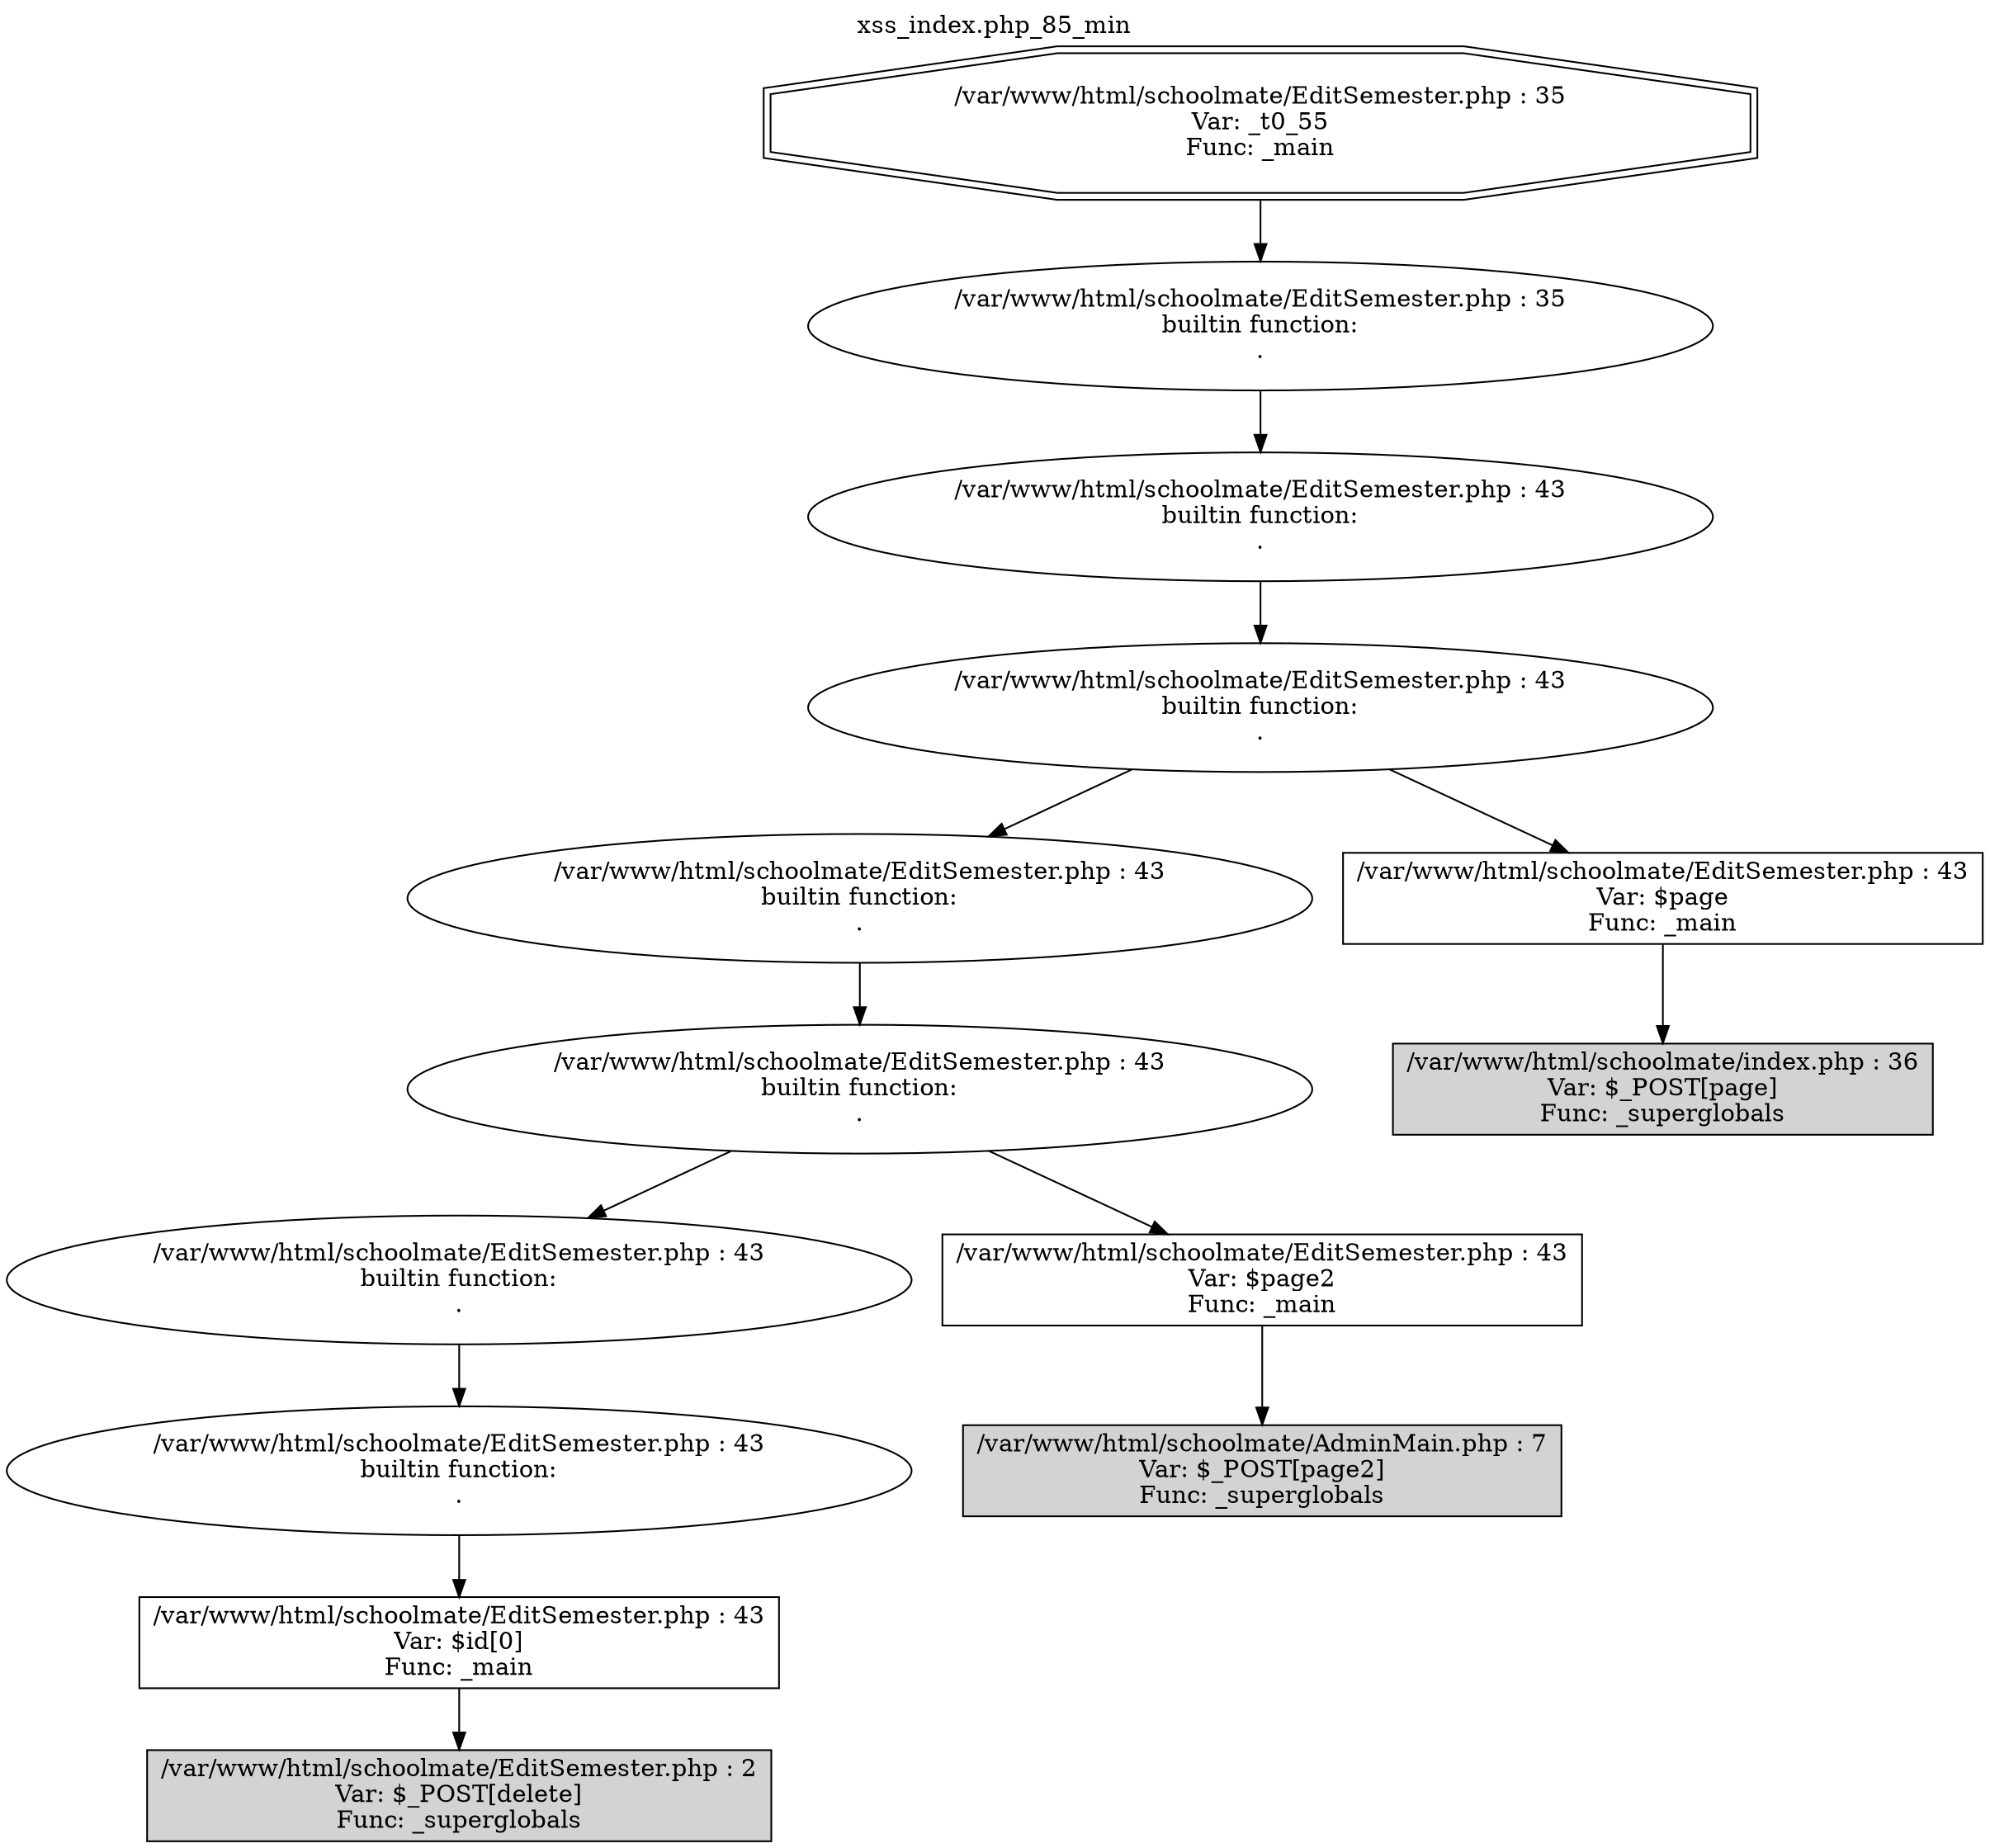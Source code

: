 digraph cfg {
  label="xss_index.php_85_min";
  labelloc=t;
  n1 [shape=doubleoctagon, label="/var/www/html/schoolmate/EditSemester.php : 35\nVar: _t0_55\nFunc: _main\n"];
  n2 [shape=ellipse, label="/var/www/html/schoolmate/EditSemester.php : 35\nbuiltin function:\n.\n"];
  n3 [shape=ellipse, label="/var/www/html/schoolmate/EditSemester.php : 43\nbuiltin function:\n.\n"];
  n4 [shape=ellipse, label="/var/www/html/schoolmate/EditSemester.php : 43\nbuiltin function:\n.\n"];
  n5 [shape=ellipse, label="/var/www/html/schoolmate/EditSemester.php : 43\nbuiltin function:\n.\n"];
  n6 [shape=ellipse, label="/var/www/html/schoolmate/EditSemester.php : 43\nbuiltin function:\n.\n"];
  n7 [shape=ellipse, label="/var/www/html/schoolmate/EditSemester.php : 43\nbuiltin function:\n.\n"];
  n8 [shape=ellipse, label="/var/www/html/schoolmate/EditSemester.php : 43\nbuiltin function:\n.\n"];
  n9 [shape=box, label="/var/www/html/schoolmate/EditSemester.php : 43\nVar: $id[0]\nFunc: _main\n"];
  n10 [shape=box, label="/var/www/html/schoolmate/EditSemester.php : 2\nVar: $_POST[delete]\nFunc: _superglobals\n",style=filled];
  n11 [shape=box, label="/var/www/html/schoolmate/EditSemester.php : 43\nVar: $page2\nFunc: _main\n"];
  n12 [shape=box, label="/var/www/html/schoolmate/AdminMain.php : 7\nVar: $_POST[page2]\nFunc: _superglobals\n",style=filled];
  n13 [shape=box, label="/var/www/html/schoolmate/EditSemester.php : 43\nVar: $page\nFunc: _main\n"];
  n14 [shape=box, label="/var/www/html/schoolmate/index.php : 36\nVar: $_POST[page]\nFunc: _superglobals\n",style=filled];
  n1 -> n2;
  n2 -> n3;
  n3 -> n4;
  n4 -> n5;
  n4 -> n13;
  n5 -> n6;
  n6 -> n7;
  n6 -> n11;
  n7 -> n8;
  n8 -> n9;
  n9 -> n10;
  n11 -> n12;
  n13 -> n14;
}
